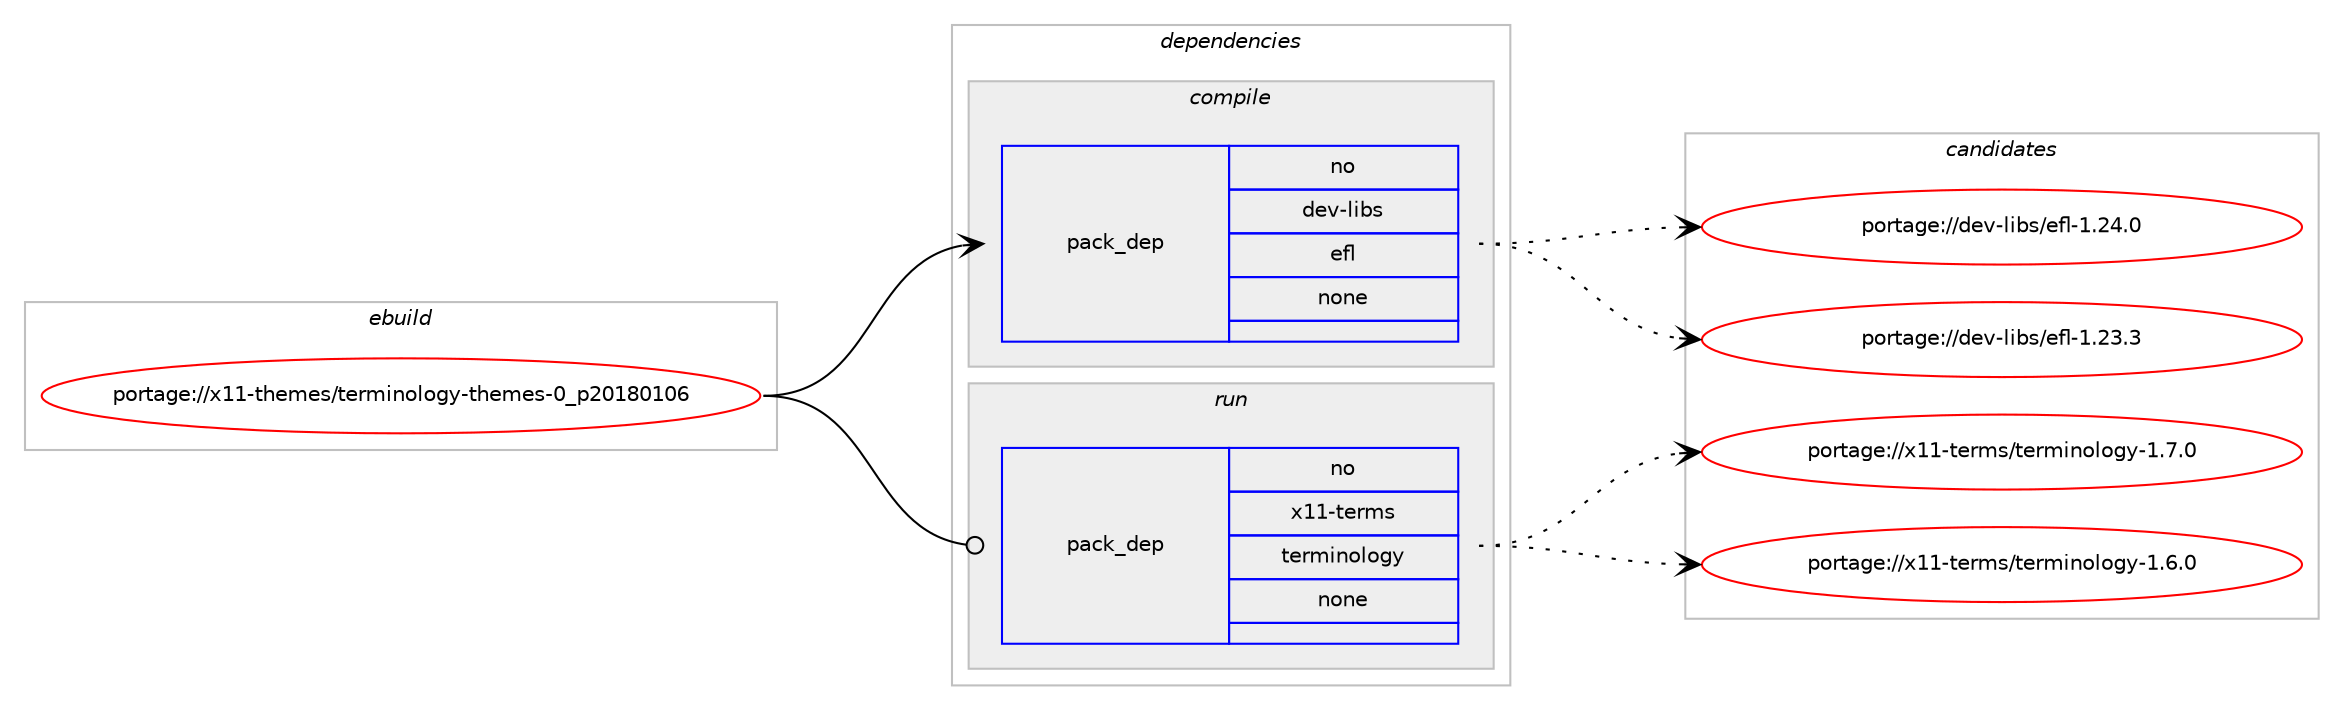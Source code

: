digraph prolog {

# *************
# Graph options
# *************

newrank=true;
concentrate=true;
compound=true;
graph [rankdir=LR,fontname=Helvetica,fontsize=10,ranksep=1.5];#, ranksep=2.5, nodesep=0.2];
edge  [arrowhead=vee];
node  [fontname=Helvetica,fontsize=10];

# **********
# The ebuild
# **********

subgraph cluster_leftcol {
color=gray;
rank=same;
label=<<i>ebuild</i>>;
id [label="portage://x11-themes/terminology-themes-0_p20180106", color=red, width=4, href="../x11-themes/terminology-themes-0_p20180106.svg"];
}

# ****************
# The dependencies
# ****************

subgraph cluster_midcol {
color=gray;
label=<<i>dependencies</i>>;
subgraph cluster_compile {
fillcolor="#eeeeee";
style=filled;
label=<<i>compile</i>>;
subgraph pack822 {
dependency975 [label=<<TABLE BORDER="0" CELLBORDER="1" CELLSPACING="0" CELLPADDING="4" WIDTH="220"><TR><TD ROWSPAN="6" CELLPADDING="30">pack_dep</TD></TR><TR><TD WIDTH="110">no</TD></TR><TR><TD>dev-libs</TD></TR><TR><TD>efl</TD></TR><TR><TD>none</TD></TR><TR><TD></TD></TR></TABLE>>, shape=none, color=blue];
}
id:e -> dependency975:w [weight=20,style="solid",arrowhead="vee"];
}
subgraph cluster_compileandrun {
fillcolor="#eeeeee";
style=filled;
label=<<i>compile and run</i>>;
}
subgraph cluster_run {
fillcolor="#eeeeee";
style=filled;
label=<<i>run</i>>;
subgraph pack823 {
dependency976 [label=<<TABLE BORDER="0" CELLBORDER="1" CELLSPACING="0" CELLPADDING="4" WIDTH="220"><TR><TD ROWSPAN="6" CELLPADDING="30">pack_dep</TD></TR><TR><TD WIDTH="110">no</TD></TR><TR><TD>x11-terms</TD></TR><TR><TD>terminology</TD></TR><TR><TD>none</TD></TR><TR><TD></TD></TR></TABLE>>, shape=none, color=blue];
}
id:e -> dependency976:w [weight=20,style="solid",arrowhead="odot"];
}
}

# **************
# The candidates
# **************

subgraph cluster_choices {
rank=same;
color=gray;
label=<<i>candidates</i>>;

subgraph choice822 {
color=black;
nodesep=1;
choice10010111845108105981154710110210845494650524648 [label="portage://dev-libs/efl-1.24.0", color=red, width=4,href="../dev-libs/efl-1.24.0.svg"];
choice10010111845108105981154710110210845494650514651 [label="portage://dev-libs/efl-1.23.3", color=red, width=4,href="../dev-libs/efl-1.23.3.svg"];
dependency975:e -> choice10010111845108105981154710110210845494650524648:w [style=dotted,weight="100"];
dependency975:e -> choice10010111845108105981154710110210845494650514651:w [style=dotted,weight="100"];
}
subgraph choice823 {
color=black;
nodesep=1;
choice12049494511610111410911547116101114109105110111108111103121454946554648 [label="portage://x11-terms/terminology-1.7.0", color=red, width=4,href="../x11-terms/terminology-1.7.0.svg"];
choice12049494511610111410911547116101114109105110111108111103121454946544648 [label="portage://x11-terms/terminology-1.6.0", color=red, width=4,href="../x11-terms/terminology-1.6.0.svg"];
dependency976:e -> choice12049494511610111410911547116101114109105110111108111103121454946554648:w [style=dotted,weight="100"];
dependency976:e -> choice12049494511610111410911547116101114109105110111108111103121454946544648:w [style=dotted,weight="100"];
}
}

}
